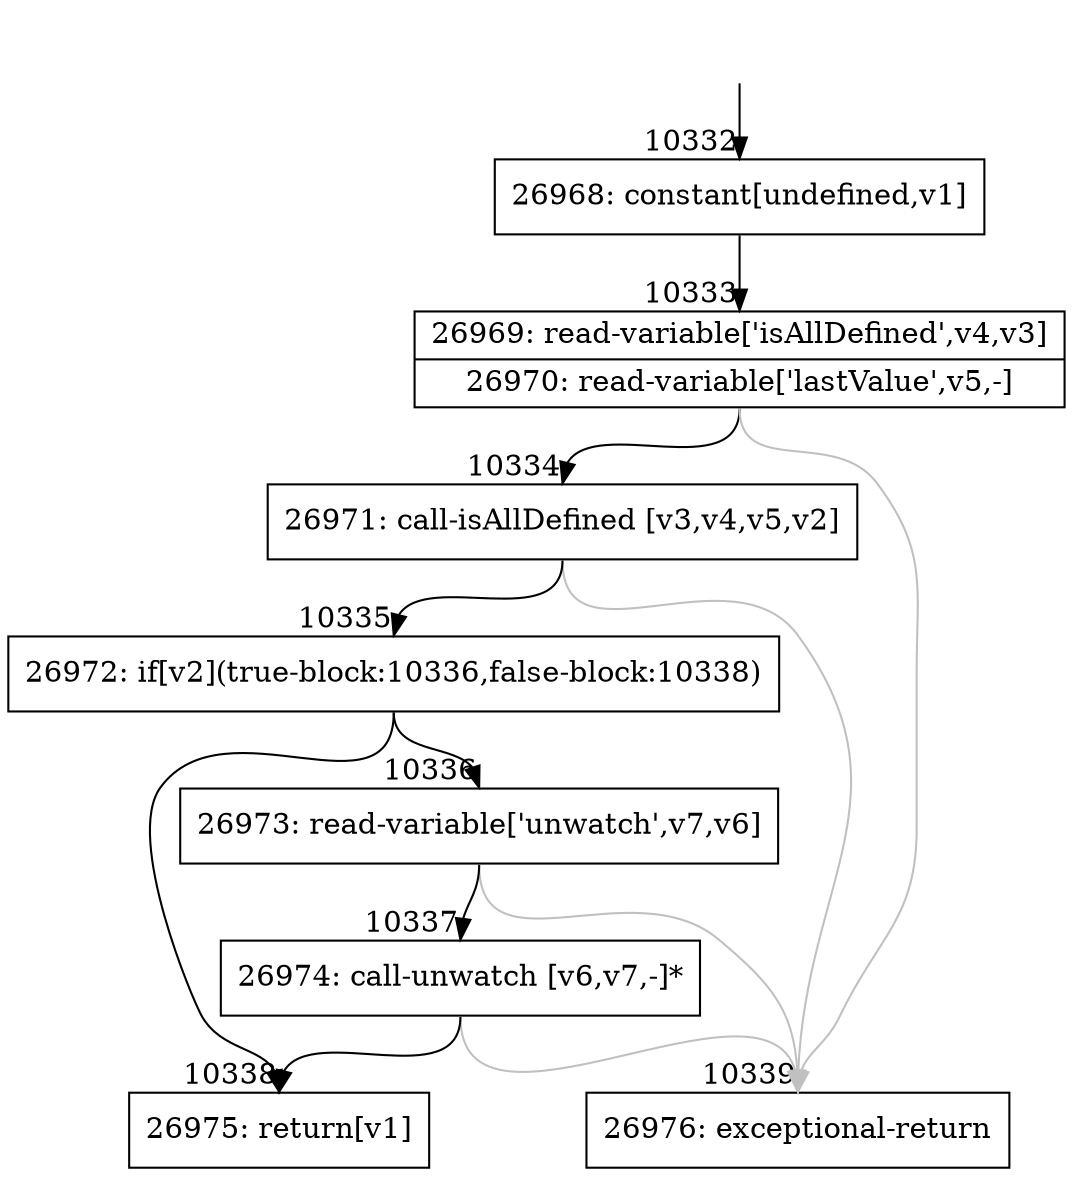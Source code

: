 digraph {
rankdir="TD"
BB_entry782[shape=none,label=""];
BB_entry782 -> BB10332 [tailport=s, headport=n, headlabel="    10332"]
BB10332 [shape=record label="{26968: constant[undefined,v1]}" ] 
BB10332 -> BB10333 [tailport=s, headport=n, headlabel="      10333"]
BB10333 [shape=record label="{26969: read-variable['isAllDefined',v4,v3]|26970: read-variable['lastValue',v5,-]}" ] 
BB10333 -> BB10334 [tailport=s, headport=n, headlabel="      10334"]
BB10333 -> BB10339 [tailport=s, headport=n, color=gray, headlabel="      10339"]
BB10334 [shape=record label="{26971: call-isAllDefined [v3,v4,v5,v2]}" ] 
BB10334 -> BB10335 [tailport=s, headport=n, headlabel="      10335"]
BB10334 -> BB10339 [tailport=s, headport=n, color=gray]
BB10335 [shape=record label="{26972: if[v2](true-block:10336,false-block:10338)}" ] 
BB10335 -> BB10336 [tailport=s, headport=n, headlabel="      10336"]
BB10335 -> BB10338 [tailport=s, headport=n, headlabel="      10338"]
BB10336 [shape=record label="{26973: read-variable['unwatch',v7,v6]}" ] 
BB10336 -> BB10337 [tailport=s, headport=n, headlabel="      10337"]
BB10336 -> BB10339 [tailport=s, headport=n, color=gray]
BB10337 [shape=record label="{26974: call-unwatch [v6,v7,-]*}" ] 
BB10337 -> BB10338 [tailport=s, headport=n]
BB10337 -> BB10339 [tailport=s, headport=n, color=gray]
BB10338 [shape=record label="{26975: return[v1]}" ] 
BB10339 [shape=record label="{26976: exceptional-return}" ] 
//#$~ 14194
}

